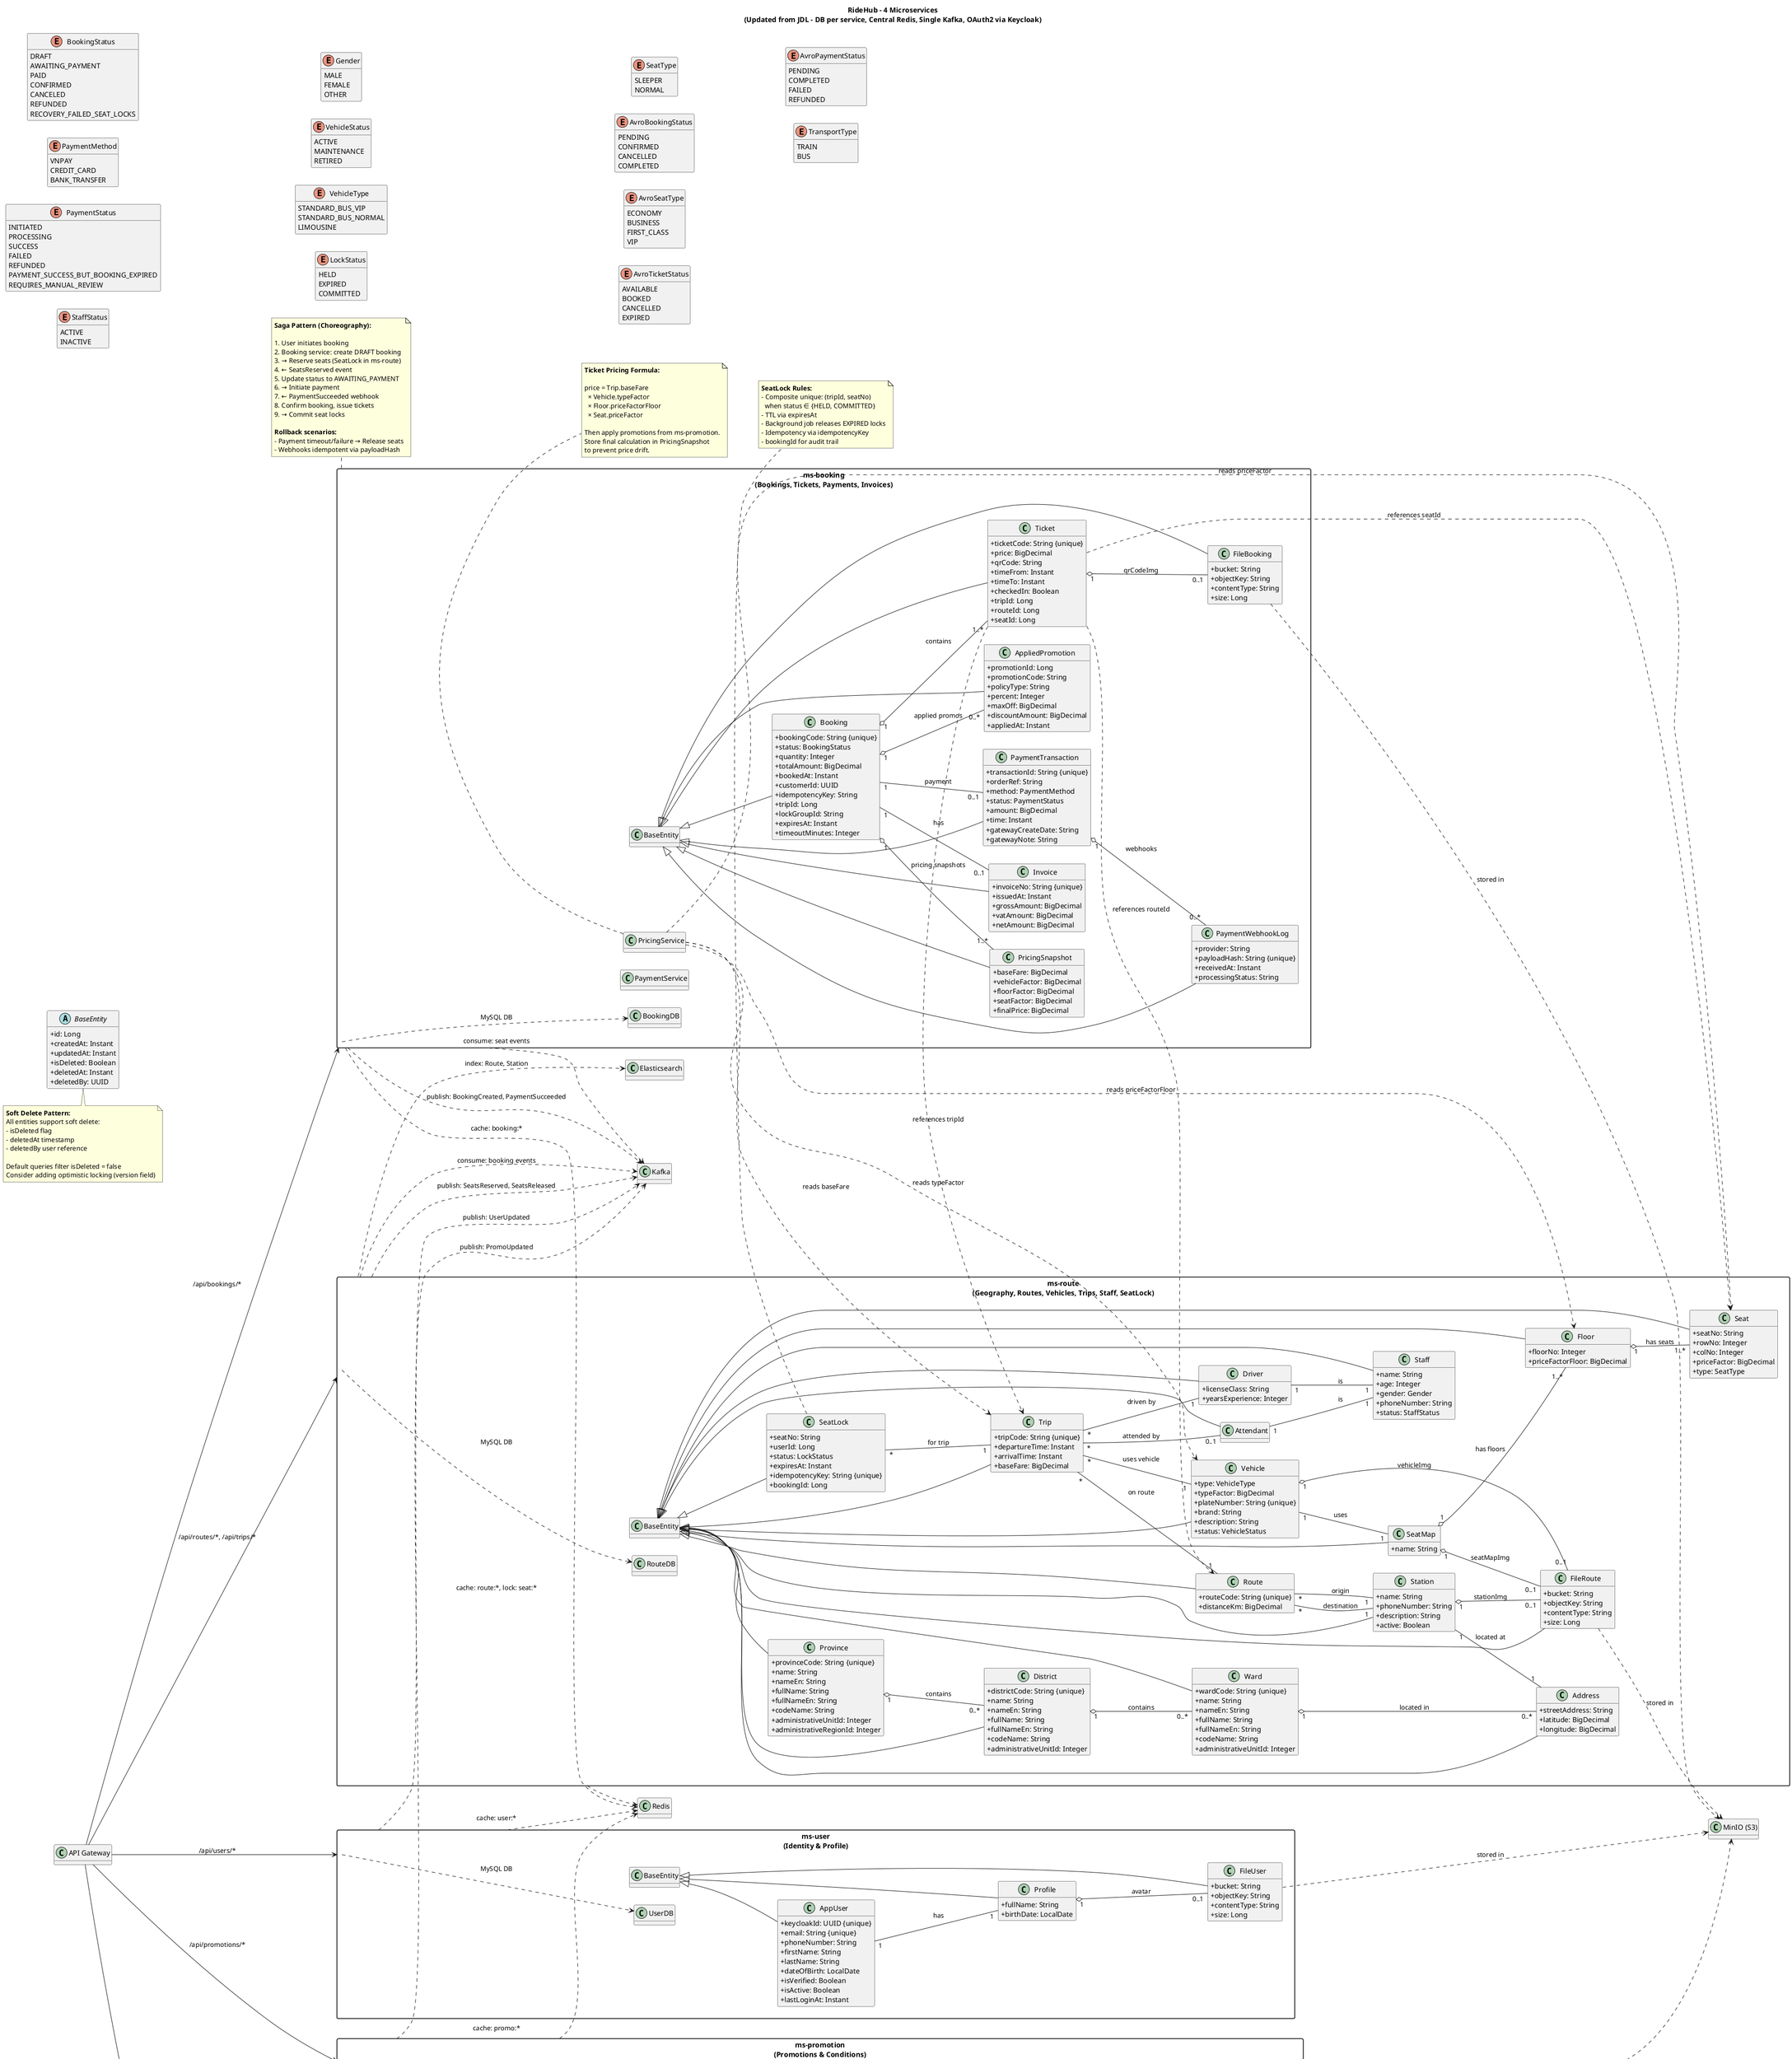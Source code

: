 @startuml
title RideHub – 4 Microservices\n(Updated from JDL - DB per service, Central Redis, Single Kafka, OAuth2 via Keycloak)

left to right direction
hide methods
skinparam packageStyle rectangle
skinparam shadowing false
skinparam classAttributeIconSize 0

' =============================
'              ENUMS
' =============================
' From ms_booking domain enums
enum BookingStatus {
  DRAFT
  AWAITING_PAYMENT
  PAID
  CONFIRMED
  CANCELED
  REFUNDED
  RECOVERY_FAILED_SEAT_LOCKS
}

enum PaymentMethod {
  VNPAY
  CREDIT_CARD
  BANK_TRANSFER
}

enum PaymentStatus {
  INITIATED
  PROCESSING
  SUCCESS
  FAILED
  REFUNDED
  PAYMENT_SUCCESS_BUT_BOOKING_EXPIRED
  REQUIRES_MANUAL_REVIEW
}

' From ms_route domain enums
enum StaffStatus {
  ACTIVE
  INACTIVE
}

enum Gender {
  MALE
  FEMALE
  OTHER
}

enum VehicleStatus {
  ACTIVE
  MAINTENANCE
  RETIRED
}

enum VehicleType {
  STANDARD_BUS_VIP
  STANDARD_BUS_NORMAL
  LIMOUSINE
}

enum LockStatus {
  HELD
  EXPIRED
  COMMITTED
}

enum SeatType {
  SLEEPER
  NORMAL
}

' From Avro enums (for cross-service communication)
enum AvroBookingStatus {
  PENDING
  CONFIRMED
  CANCELLED
  COMPLETED
}

enum AvroSeatType {
  ECONOMY
  BUSINESS
  FIRST_CLASS
  VIP
}

enum AvroTicketStatus {
  AVAILABLE
  BOOKED
  CANCELLED
  EXPIRED
}

enum AvroPaymentStatus {
  PENDING
  COMPLETED
  FAILED
  REFUNDED
}

enum TransportType {
  TRAIN
  BUS
}

' =============================
'      EXTERNAL COMPONENTS
' =============================
class "API Gateway" as GATEWAY
class "Keycloak (OAuth2)" as KEYCLOAK
class "Kafka" as KAFKA
class "Redis" as REDIS
class "MinIO (S3)" as MINIO
class "Elasticsearch" as ELASTIC

' =============================
'        BASE ENTITY
' =============================
abstract class BaseEntity {
  +id: Long
  +createdAt: Instant
  +updatedAt: Instant
  +isDeleted: Boolean
  +deletedAt: Instant
  +deletedBy: UUID
}

' =============================
'          MS-USER
' =============================
package "ms-user\n(Identity & Profile)" as MS_USER {

  class AppUser extends BaseEntity {
    +keycloakId: UUID {unique}
    +email: String {unique}
    +phoneNumber: String
    +firstName: String
    +lastName: String
    +dateOfBirth: LocalDate
    +isVerified: Boolean
    +isActive: Boolean
    +lastLoginAt: Instant
  }

  class Profile extends BaseEntity {
    +fullName: String
    +birthDate: LocalDate
  }

  class FileUser extends BaseEntity {
    +bucket: String
    +objectKey: String
    +contentType: String
    +size: Long
  }

  class "UserDB" as USERDB

}

AppUser "1" -- "1" Profile : "has"
Profile "1" o-- "0..1" FileUser : "avatar"
FileUser ..> MINIO : "stored in"

' =============================
'          MS-ROUTE
' =============================
package "ms-route\n(Geography, Routes, Vehicles, Trips, Staff, SeatLock)" as MS_ROUTE {

  ' ----- Vietnam Address Hierarchy -----
  class Province extends BaseEntity {
    +provinceCode: String {unique}
    +name: String
    +nameEn: String
    +fullName: String
    +fullNameEn: String
    +codeName: String
    +administrativeUnitId: Integer
    +administrativeRegionId: Integer
  }

  class District extends BaseEntity {
    +districtCode: String {unique}
    +name: String
    +nameEn: String
    +fullName: String
    +fullNameEn: String
    +codeName: String
    +administrativeUnitId: Integer
  }

  class Ward extends BaseEntity {
    +wardCode: String {unique}
    +name: String
    +nameEn: String
    +fullName: String
    +fullNameEn: String
    +codeName: String
    +administrativeUnitId: Integer
  }

  class Address extends BaseEntity {
    +streetAddress: String
    +latitude: BigDecimal
    +longitude: BigDecimal
  }

  ' ----- Station / Route / Fleet / Trips -----
  class Station extends BaseEntity {
    +name: String
    +phoneNumber: String
    +description: String
    +active: Boolean
  }

  class Route extends BaseEntity {
    +routeCode: String {unique}
    +distanceKm: BigDecimal
  }

  class Vehicle extends BaseEntity {
    +type: VehicleType
    +typeFactor: BigDecimal
    +plateNumber: String {unique}
    +brand: String
    +description: String
    +status: VehicleStatus
  }

  class SeatMap extends BaseEntity {
    +name: String
  }

  class Floor extends BaseEntity {
    +floorNo: Integer
    +priceFactorFloor: BigDecimal
  }

  class Seat extends BaseEntity {
    +seatNo: String
    +rowNo: Integer
    +colNo: Integer
    +priceFactor: BigDecimal
    +type: SeatType
  }

  class Trip extends BaseEntity {
    +tripCode: String {unique}
    +departureTime: Instant
    +arrivalTime: Instant
    +baseFare: BigDecimal
  }

  ' ---- Staff ----
  class Staff extends BaseEntity {
    +name: String
    +age: Integer
    +gender: Gender
    +phoneNumber: String
    +status: StaffStatus
  }

  class Driver extends BaseEntity {
    +licenseClass: String
    +yearsExperience: Integer
  }

  class Attendant extends BaseEntity

  ' ---- SeatLock ----
  class SeatLock extends BaseEntity {
    +seatNo: String
    +userId: Long
    +status: LockStatus
    +expiresAt: Instant
    +idempotencyKey: String {unique}
    +bookingId: Long
  }

  class FileRoute extends BaseEntity {
    +bucket: String
    +objectKey: String
    +contentType: String
    +size: Long
  }

  class "RouteDB" as ROUTEDB

}

' Address hierarchy
Province "1" o-- "0..*" District : "contains"
District "1" o-- "0..*" Ward : "contains"
Ward "1" o-- "0..*" Address : "located in"

' Station & Route
Station "1" -- "1" Address : "located at"
Route "*" -- "1" Station : "origin"
Route "*" -- "1" Station : "destination"

' Vehicle & SeatMap
Vehicle "1" -- "1" SeatMap : "uses"
SeatMap "1" o-- "1..*" Floor : "has floors"
Floor "1" o-- "1..*" Seat : "has seats"

' Trip
Trip "*" -- "1" Route : "on route"
Trip "*" -- "1" Vehicle : "uses vehicle"
Trip "*" -- "1" Driver : "driven by"
Trip "*" -- "0..1" Attendant : "attended by"

' Staff relationships
Driver "1" -- "1" Staff : "is"
Attendant "1" -- "1" Staff : "is"

' SeatLock
SeatLock "*" -- "1" Trip : "for trip"

' File associations
Station "1" o-- "0..1" FileRoute : "stationImg"
Vehicle "1" o-- "0..1" FileRoute : "vehicleImg"
SeatMap "1" o-- "0..1" FileRoute : "seatMapImg"
FileRoute ..> MINIO : "stored in"

' =============================
'          MS-BOOKING
' =============================
package "ms-booking\n(Bookings, Tickets, Payments, Invoices)" as MS_BOOK {

  class Booking extends BaseEntity {
    +bookingCode: String {unique}
    +status: BookingStatus
    +quantity: Integer
    +totalAmount: BigDecimal
    +bookedAt: Instant
    +customerId: UUID
    +idempotencyKey: String
    +tripId: Long
    +lockGroupId: String
    +expiresAt: Instant
    +timeoutMinutes: Integer
  }

  class Ticket extends BaseEntity {
    +ticketCode: String {unique}
    +price: BigDecimal
    +qrCode: String
    +timeFrom: Instant
    +timeTo: Instant
    +checkedIn: Boolean
    +tripId: Long
    +routeId: Long
    +seatId: Long
  }

  class Invoice extends BaseEntity {
    +invoiceNo: String {unique}
    +issuedAt: Instant
    +grossAmount: BigDecimal
    +vatAmount: BigDecimal
    +netAmount: BigDecimal
  }

  class PaymentTransaction extends BaseEntity {
    +transactionId: String {unique}
    +orderRef: String
    +method: PaymentMethod
    +status: PaymentStatus
    +amount: BigDecimal
    +time: Instant
    +gatewayCreateDate: String
    +gatewayNote: String
  }

  class PricingSnapshot extends BaseEntity {
    +baseFare: BigDecimal
    +vehicleFactor: BigDecimal
    +floorFactor: BigDecimal
    +seatFactor: BigDecimal
    +finalPrice: BigDecimal
  }

  class AppliedPromotion extends BaseEntity {
    +promotionId: Long
    +promotionCode: String
    +policyType: String
    +percent: Integer
    +maxOff: BigDecimal
    +discountAmount: BigDecimal
    +appliedAt: Instant
  }

  class PaymentWebhookLog extends BaseEntity {
    +provider: String
    +payloadHash: String {unique}
    +receivedAt: Instant
    +processingStatus: String
  }

  class FileBooking extends BaseEntity {
    +bucket: String
    +objectKey: String
    +contentType: String
    +size: Long
  }

  class PricingService
  class PaymentService

  class "BookingDB" as BOOKDB

}

Booking "1" o-- "1..*" Ticket : "contains"
Booking "1" -- "0..1" Invoice : "has"
Booking "1" -- "0..1" PaymentTransaction : "payment"
Booking "1" o-- "1..*" PricingSnapshot : "pricing snapshots"
Booking "1" o-- "0..*" AppliedPromotion : "applied promos"
PaymentTransaction "1" o-- "0..*" PaymentWebhookLog : "webhooks"
Ticket "1" o-- "0..1" FileBooking : "qrCodeImg"
FileBooking ..> MINIO : "stored in"

' Cross-service references (Ticket stores IDs)
Ticket ..> Trip : "references tripId"
Ticket ..> Route : "references routeId"
Ticket ..> Seat : "references seatId"

' Pricing dependencies
PricingService ..> Trip : "reads baseFare"
PricingService ..> Vehicle : "reads typeFactor"
PricingService ..> Floor : "reads priceFactorFloor"
PricingService ..> Seat : "reads priceFactor"

' =============================
'          MS-PROMOTION
' =============================
package "ms-promotion\n(Promotions & Conditions)" as MS_PROMO {

  class Promotion extends BaseEntity {
    +code: String {unique}
    +description: String
    +startDate: LocalDate
    +endDate: LocalDate
    +usageLimit: Integer
    +usedCount: Integer
  }

  class BuyNGetMFree extends BaseEntity {
    +buyN: Integer
    +getM: Integer
  }

  class PercentOffTotal extends BaseEntity {
    +percent: Integer [1..100]
    +maxOff: BigDecimal
    +minPrice: BigDecimal
  }

  class ConditionByRoute extends BaseEntity
  class ConditionByDate extends BaseEntity
  class ConditionByLocation extends BaseEntity

  class ConditionRouteItem extends BaseEntity {
    +routeId: Long
  }

  class ConditionDateItem extends BaseEntity {
    +specificDate: LocalDate
    +weekday: Integer
  }

  class ConditionLocationItem extends BaseEntity {
    +provinceId: Long
    +districtId: Long
    +wardId: Long
  }

  class FilePromotion extends BaseEntity {
    +bucket: String
    +objectKey: String
    +contentType: String
    +size: Long
    +isBanner: Boolean
  }

  class "PromotionDB" as PROMODB

}

Promotion "1" o-- "0..*" BuyNGetMFree : "buyNGetM policies"
Promotion "1" o-- "0..*" PercentOffTotal : "percent off policies"
Promotion "1" o-- "0..*" ConditionByRoute : "route conditions"
Promotion "1" o-- "0..*" ConditionByDate : "date conditions"
Promotion "1" o-- "0..*" ConditionByLocation : "location conditions"
Promotion "1" o-- "0..*" FilePromotion : "images"

ConditionByRoute "1" o-- "0..*" ConditionRouteItem : "items"
ConditionByDate "1" o-- "0..*" ConditionDateItem : "items"
ConditionByLocation "1" o-- "0..*" ConditionLocationItem : "items"

FilePromotion ..> MINIO : "stored in"

' =============================
'     GATEWAY / AUTH / INFRA
' =============================
GATEWAY --> KEYCLOAK : "OAuth2/OIDC"
GATEWAY --> MS_USER  : "/api/users/*"
GATEWAY --> MS_ROUTE : "/api/routes/*, /api/trips/*"
GATEWAY --> MS_BOOK  : "/api/bookings/*"
GATEWAY --> MS_PROMO : "/api/promotions/*"

' Central Redis (namespaced per service)
MS_USER ..>  REDIS : "cache: user:*"
MS_ROUTE ..> REDIS : "cache: route:*, lock: seat:*"
MS_BOOK  ..> REDIS : "cache: booking:*"
MS_PROMO ..> REDIS : "cache: promo:*"

' Kafka event streaming
MS_ROUTE ..> KAFKA : "publish: SeatsReserved, SeatsReleased"
MS_BOOK  ..> KAFKA : "publish: BookingCreated, PaymentSucceeded"
MS_BOOK  ..> KAFKA : "consume: seat events"
MS_ROUTE ..> KAFKA : "consume: booking events"
MS_PROMO ..> KAFKA : "publish: PromoUpdated"
MS_USER  ..> KAFKA : "publish: UserUpdated"

' Elasticsearch for search
MS_ROUTE ..> ELASTIC : "index: Route, Station"

' DB-per-service
MS_USER ..>  USERDB  : "MySQL DB"
MS_ROUTE ..> ROUTEDB : "MySQL DB"
MS_BOOK  ..> BOOKDB  : "MySQL DB"
MS_PROMO ..> PROMODB : "MySQL DB"

' =============================
'            NOTES
' =============================
note bottom of PricingService
  **Ticket Pricing Formula:**
  
  price = Trip.baseFare
    × Vehicle.typeFactor
    × Floor.priceFactorFloor
    × Seat.priceFactor
  
  Then apply promotions from ms-promotion.
  Store final calculation in PricingSnapshot
  to prevent price drift.
end note

note bottom of SeatLock
  **SeatLock Rules:**
  - Composite unique: (tripId, seatNo)
    when status ∈ {HELD, COMMITTED}
  - TTL via expiresAt
  - Background job releases EXPIRED locks
  - Idempotency via idempotencyKey
  - bookingId for audit trail
end note

note bottom of MS_BOOK
  **Saga Pattern (Choreography):**
  
  1. User initiates booking
  2. Booking service: create DRAFT booking
  3. → Reserve seats (SeatLock in ms-route)
  4. ← SeatsReserved event
  5. Update status to AWAITING_PAYMENT
  6. → Initiate payment
  7. ← PaymentSucceeded webhook
  8. Confirm booking, issue tickets
  9. → Commit seat locks
  
  **Rollback scenarios:**
  - Payment timeout/failure → Release seats
  - Webhooks idempotent via payloadHash
end note

note bottom of BaseEntity
  **Soft Delete Pattern:**
  All entities support soft delete:
  - isDeleted flag
  - deletedAt timestamp
  - deletedBy user reference
  
  Default queries filter isDeleted = false
  Consider adding optimistic locking (version field)
end note

note top of KEYCLOAK
  **Keycloak manages:**
  - User authentication
  - Role/permission management
  - JWT token issuance
  - Single Sign-On (SSO)
end note

@enduml
